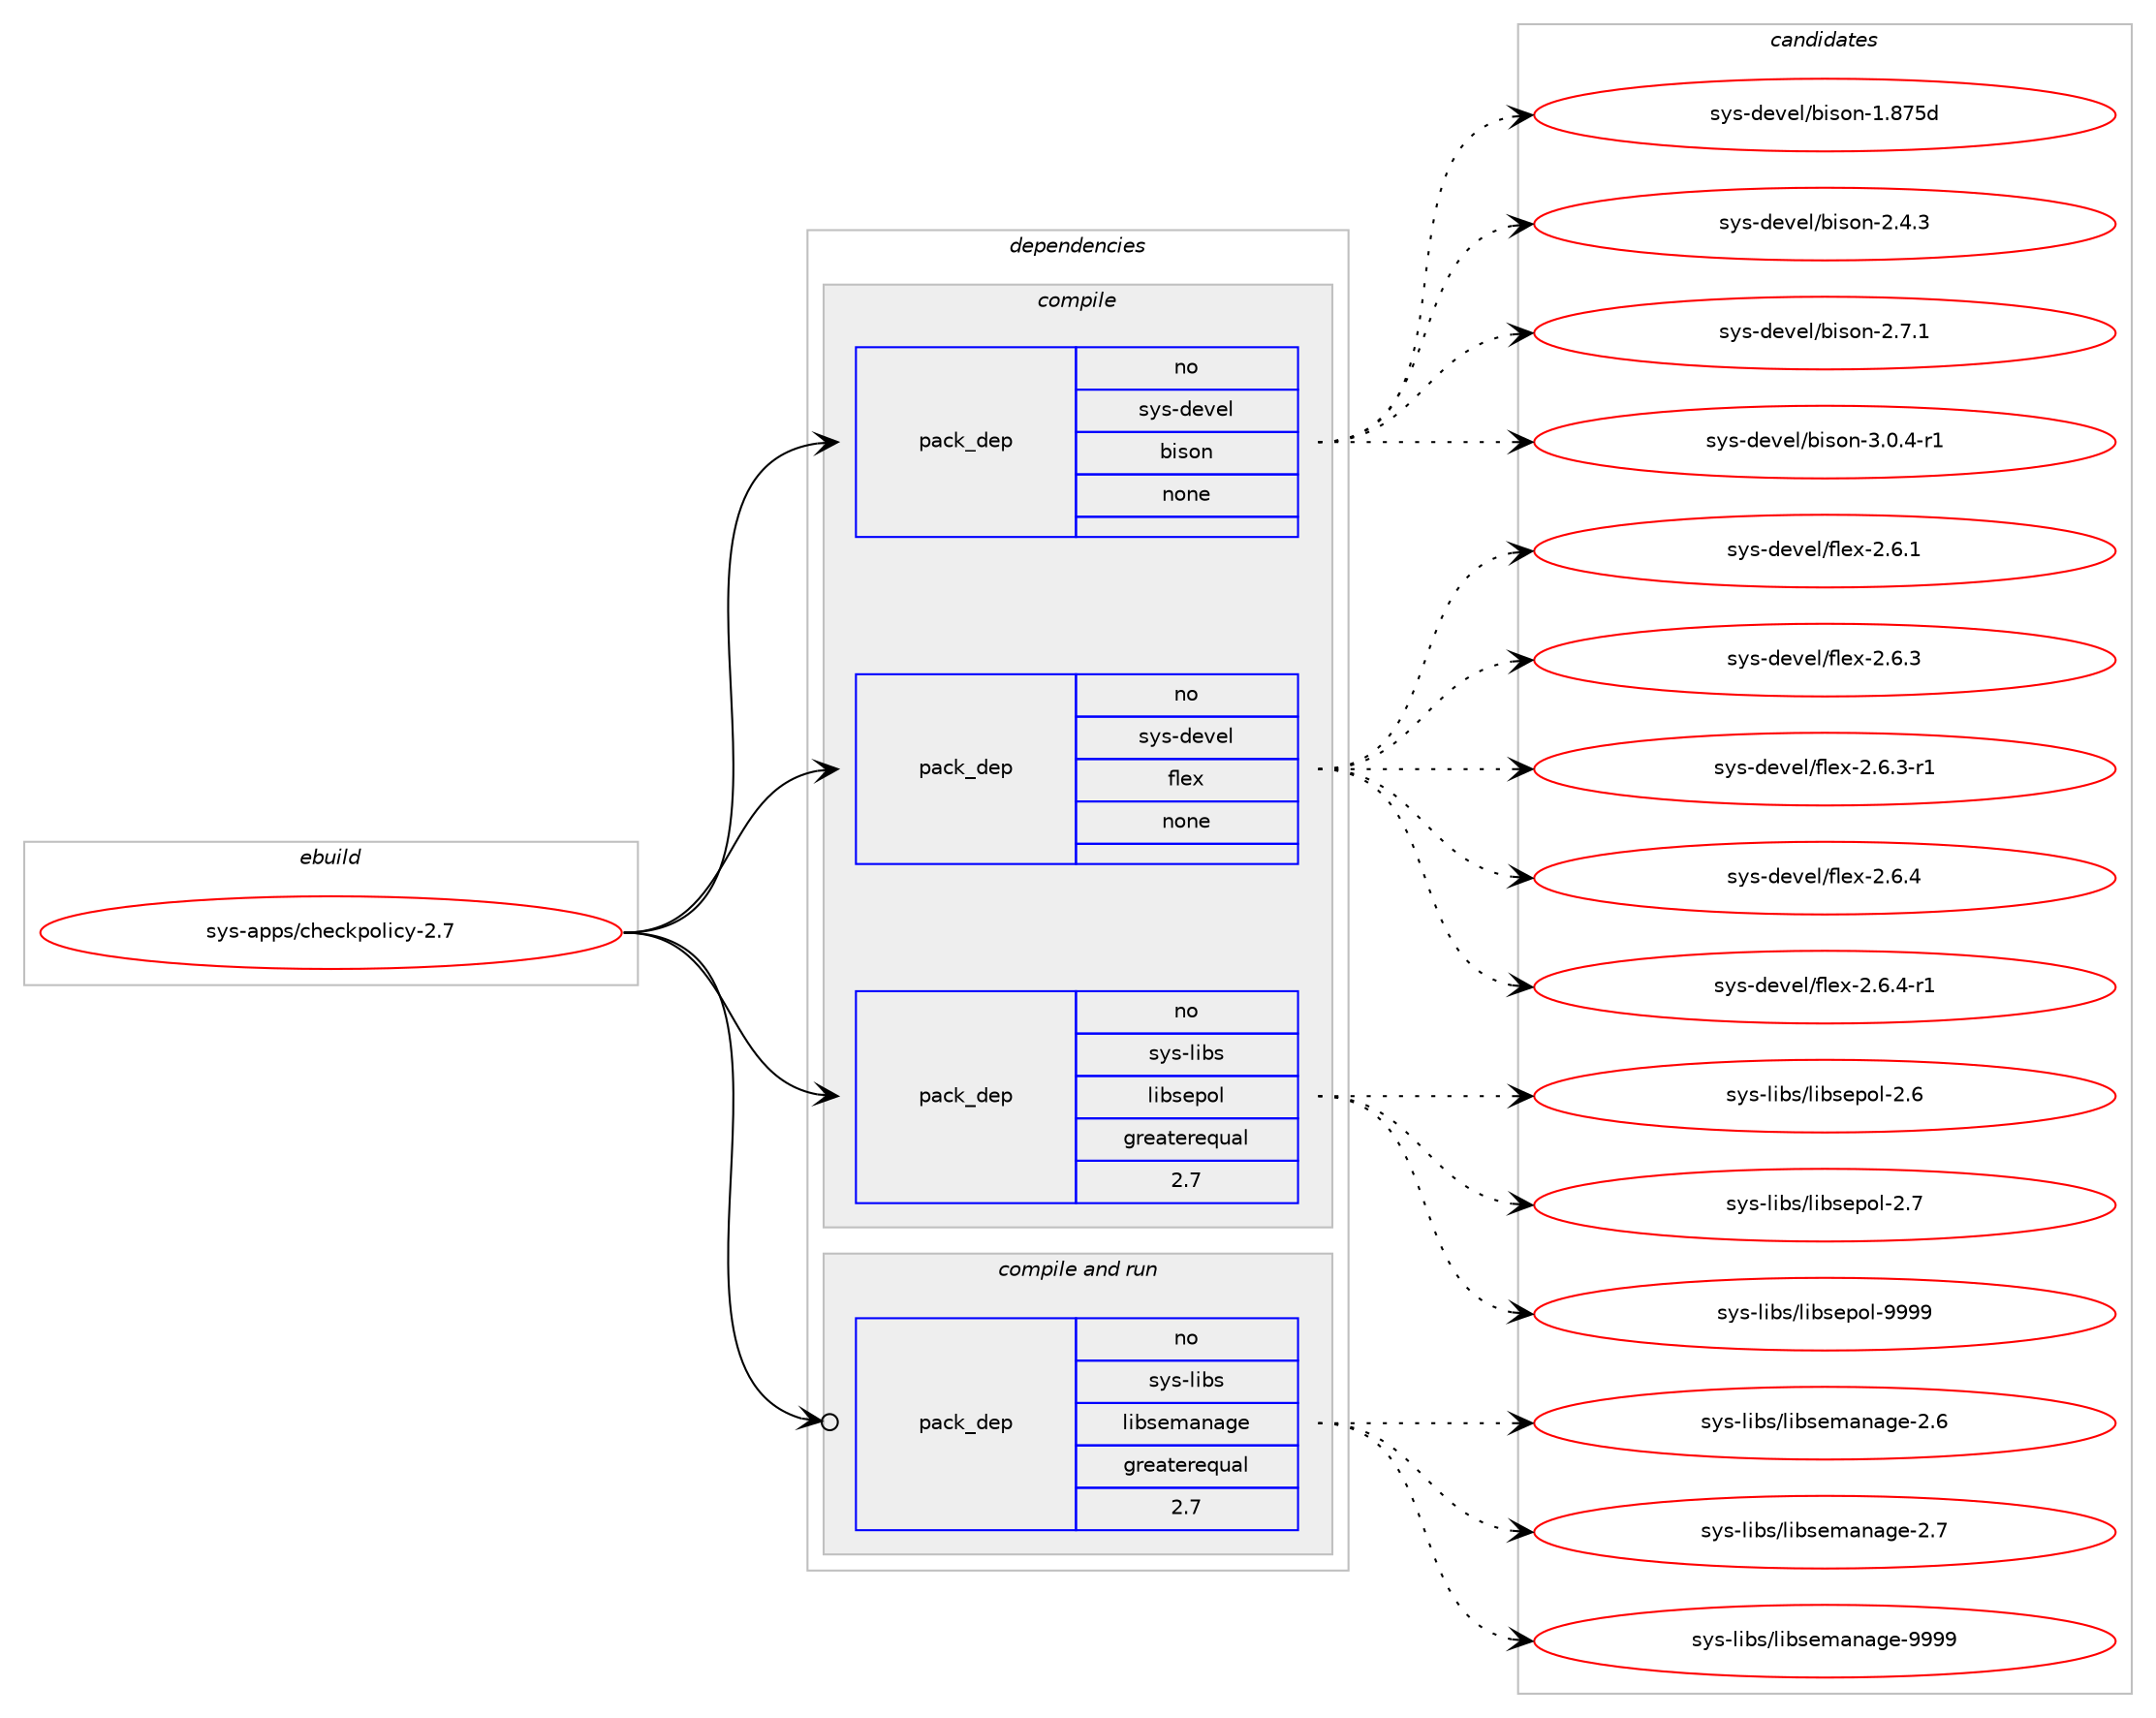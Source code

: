 digraph prolog {

# *************
# Graph options
# *************

newrank=true;
concentrate=true;
compound=true;
graph [rankdir=LR,fontname=Helvetica,fontsize=10,ranksep=1.5];#, ranksep=2.5, nodesep=0.2];
edge  [arrowhead=vee];
node  [fontname=Helvetica,fontsize=10];

# **********
# The ebuild
# **********

subgraph cluster_leftcol {
color=gray;
rank=same;
label=<<i>ebuild</i>>;
id [label="sys-apps/checkpolicy-2.7", color=red, width=4, href="../sys-apps/checkpolicy-2.7.svg"];
}

# ****************
# The dependencies
# ****************

subgraph cluster_midcol {
color=gray;
label=<<i>dependencies</i>>;
subgraph cluster_compile {
fillcolor="#eeeeee";
style=filled;
label=<<i>compile</i>>;
subgraph pack3667 {
dependency4058 [label=<<TABLE BORDER="0" CELLBORDER="1" CELLSPACING="0" CELLPADDING="4" WIDTH="220"><TR><TD ROWSPAN="6" CELLPADDING="30">pack_dep</TD></TR><TR><TD WIDTH="110">no</TD></TR><TR><TD>sys-devel</TD></TR><TR><TD>bison</TD></TR><TR><TD>none</TD></TR><TR><TD></TD></TR></TABLE>>, shape=none, color=blue];
}
id:e -> dependency4058:w [weight=20,style="solid",arrowhead="vee"];
subgraph pack3668 {
dependency4059 [label=<<TABLE BORDER="0" CELLBORDER="1" CELLSPACING="0" CELLPADDING="4" WIDTH="220"><TR><TD ROWSPAN="6" CELLPADDING="30">pack_dep</TD></TR><TR><TD WIDTH="110">no</TD></TR><TR><TD>sys-devel</TD></TR><TR><TD>flex</TD></TR><TR><TD>none</TD></TR><TR><TD></TD></TR></TABLE>>, shape=none, color=blue];
}
id:e -> dependency4059:w [weight=20,style="solid",arrowhead="vee"];
subgraph pack3669 {
dependency4060 [label=<<TABLE BORDER="0" CELLBORDER="1" CELLSPACING="0" CELLPADDING="4" WIDTH="220"><TR><TD ROWSPAN="6" CELLPADDING="30">pack_dep</TD></TR><TR><TD WIDTH="110">no</TD></TR><TR><TD>sys-libs</TD></TR><TR><TD>libsepol</TD></TR><TR><TD>greaterequal</TD></TR><TR><TD>2.7</TD></TR></TABLE>>, shape=none, color=blue];
}
id:e -> dependency4060:w [weight=20,style="solid",arrowhead="vee"];
}
subgraph cluster_compileandrun {
fillcolor="#eeeeee";
style=filled;
label=<<i>compile and run</i>>;
subgraph pack3670 {
dependency4061 [label=<<TABLE BORDER="0" CELLBORDER="1" CELLSPACING="0" CELLPADDING="4" WIDTH="220"><TR><TD ROWSPAN="6" CELLPADDING="30">pack_dep</TD></TR><TR><TD WIDTH="110">no</TD></TR><TR><TD>sys-libs</TD></TR><TR><TD>libsemanage</TD></TR><TR><TD>greaterequal</TD></TR><TR><TD>2.7</TD></TR></TABLE>>, shape=none, color=blue];
}
id:e -> dependency4061:w [weight=20,style="solid",arrowhead="odotvee"];
}
subgraph cluster_run {
fillcolor="#eeeeee";
style=filled;
label=<<i>run</i>>;
}
}

# **************
# The candidates
# **************

subgraph cluster_choices {
rank=same;
color=gray;
label=<<i>candidates</i>>;

subgraph choice3667 {
color=black;
nodesep=1;
choice115121115451001011181011084798105115111110454946565553100 [label="sys-devel/bison-1.875d", color=red, width=4,href="../sys-devel/bison-1.875d.svg"];
choice115121115451001011181011084798105115111110455046524651 [label="sys-devel/bison-2.4.3", color=red, width=4,href="../sys-devel/bison-2.4.3.svg"];
choice115121115451001011181011084798105115111110455046554649 [label="sys-devel/bison-2.7.1", color=red, width=4,href="../sys-devel/bison-2.7.1.svg"];
choice1151211154510010111810110847981051151111104551464846524511449 [label="sys-devel/bison-3.0.4-r1", color=red, width=4,href="../sys-devel/bison-3.0.4-r1.svg"];
dependency4058:e -> choice115121115451001011181011084798105115111110454946565553100:w [style=dotted,weight="100"];
dependency4058:e -> choice115121115451001011181011084798105115111110455046524651:w [style=dotted,weight="100"];
dependency4058:e -> choice115121115451001011181011084798105115111110455046554649:w [style=dotted,weight="100"];
dependency4058:e -> choice1151211154510010111810110847981051151111104551464846524511449:w [style=dotted,weight="100"];
}
subgraph choice3668 {
color=black;
nodesep=1;
choice1151211154510010111810110847102108101120455046544649 [label="sys-devel/flex-2.6.1", color=red, width=4,href="../sys-devel/flex-2.6.1.svg"];
choice1151211154510010111810110847102108101120455046544651 [label="sys-devel/flex-2.6.3", color=red, width=4,href="../sys-devel/flex-2.6.3.svg"];
choice11512111545100101118101108471021081011204550465446514511449 [label="sys-devel/flex-2.6.3-r1", color=red, width=4,href="../sys-devel/flex-2.6.3-r1.svg"];
choice1151211154510010111810110847102108101120455046544652 [label="sys-devel/flex-2.6.4", color=red, width=4,href="../sys-devel/flex-2.6.4.svg"];
choice11512111545100101118101108471021081011204550465446524511449 [label="sys-devel/flex-2.6.4-r1", color=red, width=4,href="../sys-devel/flex-2.6.4-r1.svg"];
dependency4059:e -> choice1151211154510010111810110847102108101120455046544649:w [style=dotted,weight="100"];
dependency4059:e -> choice1151211154510010111810110847102108101120455046544651:w [style=dotted,weight="100"];
dependency4059:e -> choice11512111545100101118101108471021081011204550465446514511449:w [style=dotted,weight="100"];
dependency4059:e -> choice1151211154510010111810110847102108101120455046544652:w [style=dotted,weight="100"];
dependency4059:e -> choice11512111545100101118101108471021081011204550465446524511449:w [style=dotted,weight="100"];
}
subgraph choice3669 {
color=black;
nodesep=1;
choice1151211154510810598115471081059811510111211110845504654 [label="sys-libs/libsepol-2.6", color=red, width=4,href="../sys-libs/libsepol-2.6.svg"];
choice1151211154510810598115471081059811510111211110845504655 [label="sys-libs/libsepol-2.7", color=red, width=4,href="../sys-libs/libsepol-2.7.svg"];
choice115121115451081059811547108105981151011121111084557575757 [label="sys-libs/libsepol-9999", color=red, width=4,href="../sys-libs/libsepol-9999.svg"];
dependency4060:e -> choice1151211154510810598115471081059811510111211110845504654:w [style=dotted,weight="100"];
dependency4060:e -> choice1151211154510810598115471081059811510111211110845504655:w [style=dotted,weight="100"];
dependency4060:e -> choice115121115451081059811547108105981151011121111084557575757:w [style=dotted,weight="100"];
}
subgraph choice3670 {
color=black;
nodesep=1;
choice11512111545108105981154710810598115101109971109710310145504654 [label="sys-libs/libsemanage-2.6", color=red, width=4,href="../sys-libs/libsemanage-2.6.svg"];
choice11512111545108105981154710810598115101109971109710310145504655 [label="sys-libs/libsemanage-2.7", color=red, width=4,href="../sys-libs/libsemanage-2.7.svg"];
choice1151211154510810598115471081059811510110997110971031014557575757 [label="sys-libs/libsemanage-9999", color=red, width=4,href="../sys-libs/libsemanage-9999.svg"];
dependency4061:e -> choice11512111545108105981154710810598115101109971109710310145504654:w [style=dotted,weight="100"];
dependency4061:e -> choice11512111545108105981154710810598115101109971109710310145504655:w [style=dotted,weight="100"];
dependency4061:e -> choice1151211154510810598115471081059811510110997110971031014557575757:w [style=dotted,weight="100"];
}
}

}
